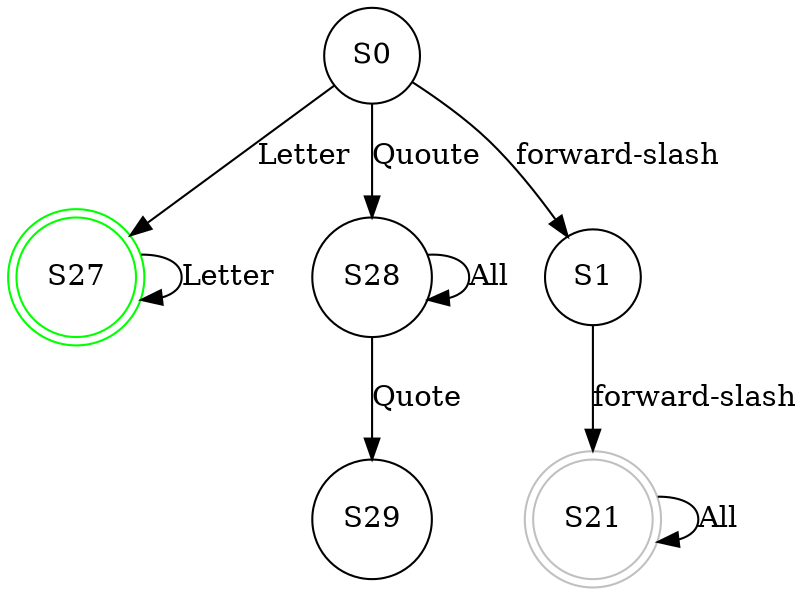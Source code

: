 digraph firstGraph{
node[shape=circle]S0 -> S27[label="Letter"];
S27->S27[label="Letter"];
S27[shape=doublecircle, color="green"]
S0 -> S28[label="Quoute"]
S28->S28[label="All"]
S28->S29[label="Quote"]
S21[shape=doublecircle, color="orange"]
S0-> S1[label="forward-slash"]
S1->S21[label="forward-slash"]
S21->S21[label="All"]
S21[shape=doublecircle, color="gray"]
}